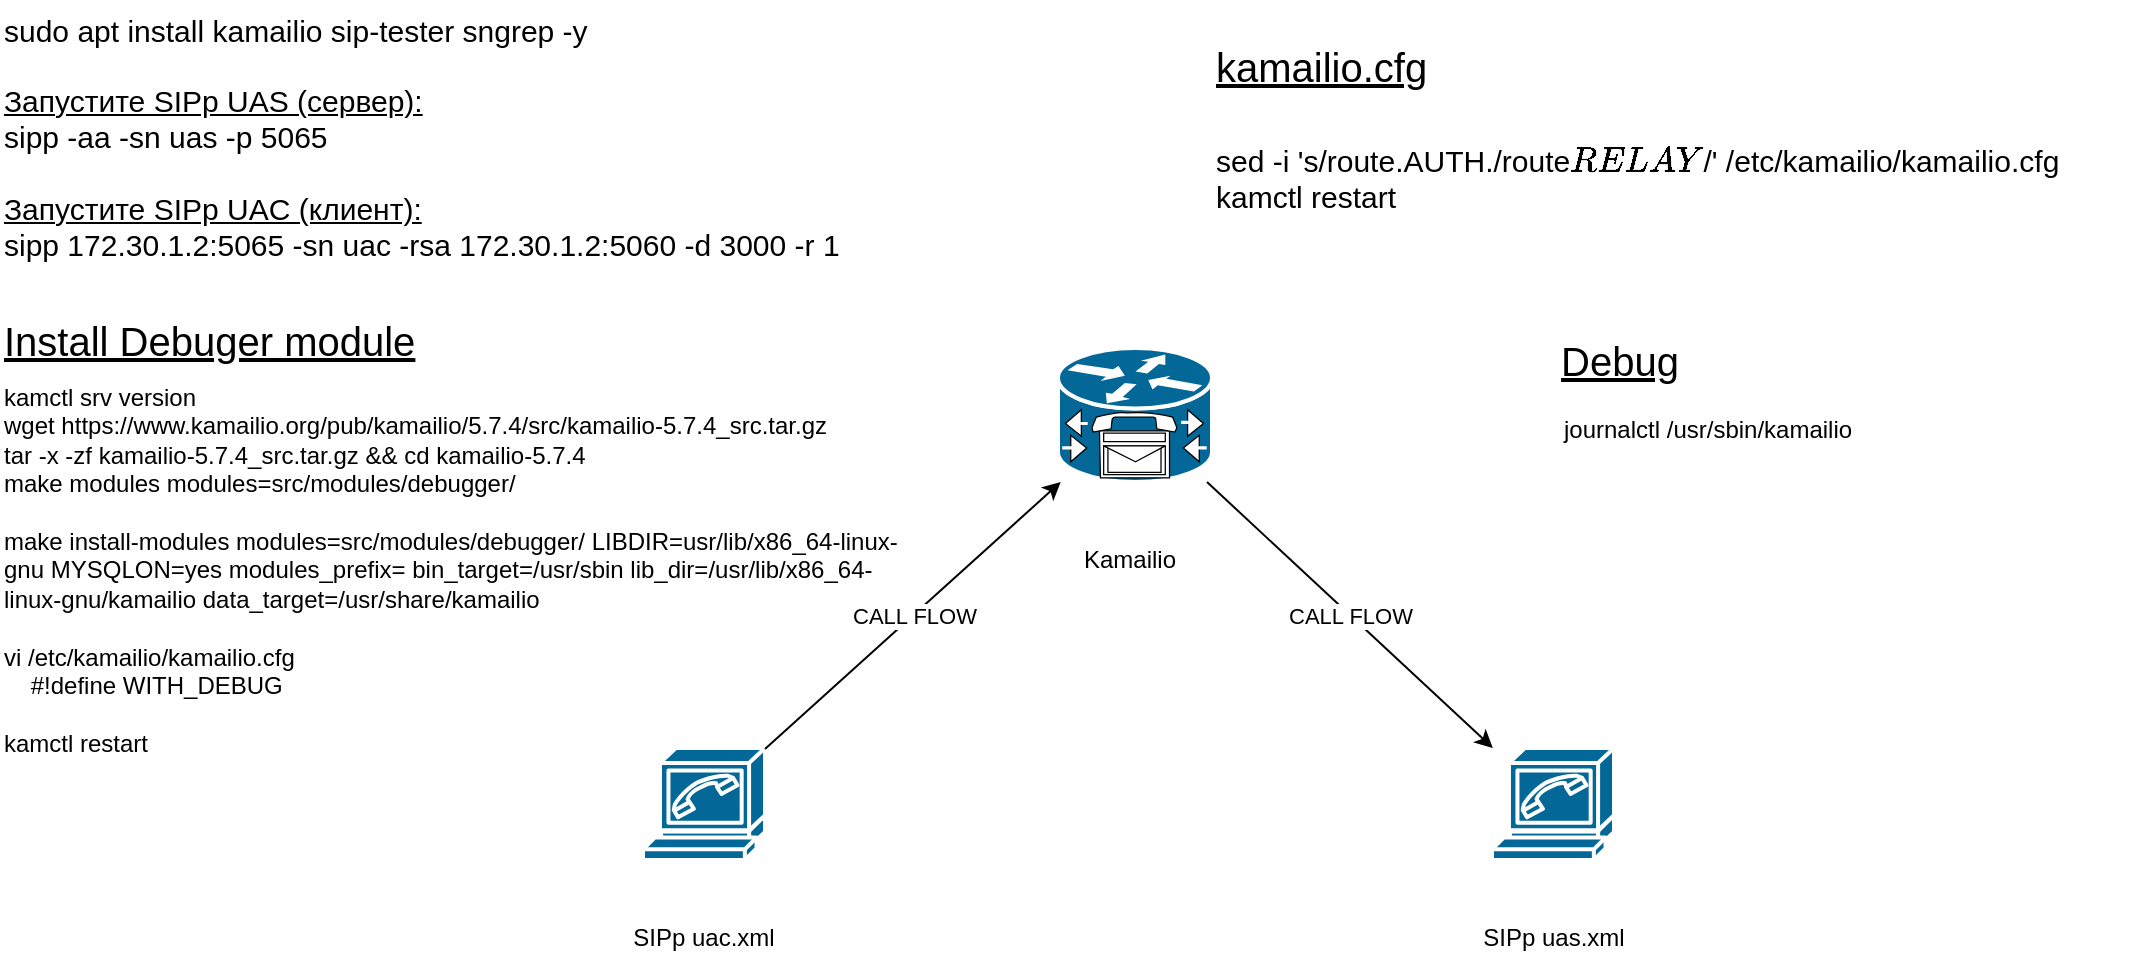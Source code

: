 <mxfile version="27.1.6">
  <diagram name="Страница — 1" id="Erw--blzMtKx47dPTSw3">
    <mxGraphModel dx="913" dy="509" grid="1" gridSize="10" guides="1" tooltips="1" connect="1" arrows="1" fold="1" page="1" pageScale="1" pageWidth="1169" pageHeight="827" math="0" shadow="0">
      <root>
        <mxCell id="0" />
        <mxCell id="1" parent="0" />
        <mxCell id="3eAIcPBEeX4sZWYrnUCx-1" value="SIPp uac.xml" style="text;strokeColor=none;align=center;fillColor=none;html=1;verticalAlign=middle;whiteSpace=wrap;rounded=0;" parent="1" vertex="1">
          <mxGeometry x="317" y="539" width="110" height="30" as="geometry" />
        </mxCell>
        <mxCell id="3eAIcPBEeX4sZWYrnUCx-2" value="SIPp uas.xml" style="text;strokeColor=none;align=center;fillColor=none;html=1;verticalAlign=middle;whiteSpace=wrap;rounded=0;" parent="1" vertex="1">
          <mxGeometry x="741.5" y="539" width="110" height="30" as="geometry" />
        </mxCell>
        <mxCell id="3eAIcPBEeX4sZWYrnUCx-3" value="" style="shape=mxgraph.cisco.modems_and_phones.softphone;sketch=0;html=1;pointerEvents=1;dashed=0;fillColor=#036897;strokeColor=#ffffff;strokeWidth=2;verticalLabelPosition=bottom;verticalAlign=top;align=center;outlineConnect=0;" parent="1" vertex="1">
          <mxGeometry x="766" y="459" width="61" height="56" as="geometry" />
        </mxCell>
        <mxCell id="3eAIcPBEeX4sZWYrnUCx-4" value="" style="shape=mxgraph.cisco.modems_and_phones.softphone;sketch=0;html=1;pointerEvents=1;dashed=0;fillColor=#036897;strokeColor=#ffffff;strokeWidth=2;verticalLabelPosition=bottom;verticalAlign=top;align=center;outlineConnect=0;" parent="1" vertex="1">
          <mxGeometry x="341.5" y="459" width="61" height="56" as="geometry" />
        </mxCell>
        <mxCell id="3eAIcPBEeX4sZWYrnUCx-5" value="" style="shape=mxgraph.cisco.misc.cisco_unity_express;sketch=0;html=1;pointerEvents=1;dashed=0;fillColor=#036897;strokeColor=#ffffff;strokeWidth=2;verticalLabelPosition=bottom;verticalAlign=top;align=center;outlineConnect=0;" parent="1" vertex="1">
          <mxGeometry x="549" y="259" width="77" height="67" as="geometry" />
        </mxCell>
        <mxCell id="3eAIcPBEeX4sZWYrnUCx-6" value="" style="endArrow=classic;html=1;rounded=0;" parent="1" source="3eAIcPBEeX4sZWYrnUCx-4" target="3eAIcPBEeX4sZWYrnUCx-5" edge="1">
          <mxGeometry relative="1" as="geometry">
            <mxPoint x="541.5" y="419" as="sourcePoint" />
            <mxPoint x="701.5" y="419" as="targetPoint" />
          </mxGeometry>
        </mxCell>
        <mxCell id="3eAIcPBEeX4sZWYrnUCx-7" value="CALL FLOW" style="edgeLabel;resizable=0;html=1;;align=center;verticalAlign=middle;" parent="3eAIcPBEeX4sZWYrnUCx-6" connectable="0" vertex="1">
          <mxGeometry relative="1" as="geometry" />
        </mxCell>
        <mxCell id="3eAIcPBEeX4sZWYrnUCx-8" value="" style="endArrow=classic;html=1;rounded=0;" parent="1" source="3eAIcPBEeX4sZWYrnUCx-5" target="3eAIcPBEeX4sZWYrnUCx-3" edge="1">
          <mxGeometry relative="1" as="geometry">
            <mxPoint x="541.5" y="419" as="sourcePoint" />
            <mxPoint x="701.5" y="419" as="targetPoint" />
          </mxGeometry>
        </mxCell>
        <mxCell id="3eAIcPBEeX4sZWYrnUCx-9" value="CALL FLOW" style="edgeLabel;resizable=0;html=1;;align=center;verticalAlign=middle;" parent="3eAIcPBEeX4sZWYrnUCx-8" connectable="0" vertex="1">
          <mxGeometry relative="1" as="geometry" />
        </mxCell>
        <mxCell id="3eAIcPBEeX4sZWYrnUCx-10" value="Kamailio" style="text;strokeColor=none;align=center;fillColor=none;html=1;verticalAlign=middle;whiteSpace=wrap;rounded=0;" parent="1" vertex="1">
          <mxGeometry x="555" y="350" width="60" height="30" as="geometry" />
        </mxCell>
        <UserObject label="sudo apt install kamailio sip-tester sngrep -y" link="https://sipp.readthedocs.io/en/latest/" id="Ddu2mmI_zF8PH8FrGgqN-1">
          <mxCell style="text;whiteSpace=wrap;fontSize=15;" vertex="1" parent="1">
            <mxGeometry x="20" y="85" width="310" height="40" as="geometry" />
          </mxCell>
        </UserObject>
        <mxCell id="Ddu2mmI_zF8PH8FrGgqN-2" value="&lt;u&gt;Запустите SIPp UAS (сервер):&lt;br&gt;&lt;/u&gt;sipp -aa -sn uas -p 5065&lt;br&gt;&lt;u&gt;&lt;br&gt;&lt;/u&gt;&lt;div&gt;&lt;u&gt;Запустите SIPp UAC (клиент):&lt;/u&gt;&lt;/div&gt;&lt;div&gt;sipp 172.30.1.2:5065 -sn uac -rsa 172.30.1.2:5060 -d 3000 -r 1&lt;/div&gt;&lt;u&gt;&lt;br&gt;&lt;/u&gt;" style="text;whiteSpace=wrap;html=1;fontSize=15;" vertex="1" parent="1">
          <mxGeometry x="20" y="120" width="570" height="110" as="geometry" />
        </mxCell>
        <UserObject label="sed -i &#39;s/route.AUTH./route\(RELAY\)/&#39; /etc/kamailio/kamailio.cfg&#xa;kamctl restart" link="/* add local domain aliases - it can be set many times */&#xa;alias=&quot;sip.mydomain.com&quot;" id="Ddu2mmI_zF8PH8FrGgqN-3">
          <mxCell style="text;whiteSpace=wrap;fontSize=15;" vertex="1" parent="1">
            <mxGeometry x="626" y="150" width="460" height="70" as="geometry" />
          </mxCell>
        </UserObject>
        <UserObject label="kamailio.cfg" link="kamailio.cfg" id="Ddu2mmI_zF8PH8FrGgqN-4">
          <mxCell style="text;whiteSpace=wrap;fontSize=20;fontStyle=4" vertex="1" parent="1">
            <mxGeometry x="626" y="100" width="100" height="40" as="geometry" />
          </mxCell>
        </UserObject>
        <mxCell id="Ddu2mmI_zF8PH8FrGgqN-9" value="Debug" style="text;html=1;align=center;verticalAlign=middle;whiteSpace=wrap;rounded=0;fontSize=20;fontStyle=4" vertex="1" parent="1">
          <mxGeometry x="800" y="250" width="60" height="30" as="geometry" />
        </mxCell>
        <mxCell id="Ddu2mmI_zF8PH8FrGgqN-10" value="Install Debuger module" style="text;html=1;align=left;verticalAlign=middle;whiteSpace=wrap;rounded=0;fontSize=20;fontStyle=4" vertex="1" parent="1">
          <mxGeometry x="20" y="240" width="210" height="30" as="geometry" />
        </mxCell>
        <mxCell id="Ddu2mmI_zF8PH8FrGgqN-11" value="kamctl srv version&#xa;wget https://www.kamailio.org/pub/kamailio/5.7.4/src/kamailio-5.7.4_src.tar.gz&#xa;tar -x -zf kamailio-5.7.4_src.tar.gz &amp;&amp; cd kamailio-5.7.4&#xa;make modules modules=src/modules/debugger/&#xa;&#xa;make install-modules modules=src/modules/debugger/ LIBDIR=usr/lib/x86_64-linux-gnu MYSQLON=yes modules_prefix= bin_target=/usr/sbin lib_dir=/usr/lib/x86_64-linux-gnu/kamailio data_target=/usr/share/kamailio&#xa;&#xa;vi /etc/kamailio/kamailio.cfg&#xa;    #!define WITH_DEBUG&#xa;    &#xa;kamctl restart&#xa;&#xa;&#xa;" style="text;whiteSpace=wrap;" vertex="1" parent="1">
          <mxGeometry x="20" y="270" width="450" height="200" as="geometry" />
        </mxCell>
        <mxCell id="Ddu2mmI_zF8PH8FrGgqN-12" value="journalctl /usr/sbin/kamailio" style="text;whiteSpace=wrap;html=1;" vertex="1" parent="1">
          <mxGeometry x="800" y="286" width="180" height="40" as="geometry" />
        </mxCell>
      </root>
    </mxGraphModel>
  </diagram>
</mxfile>
